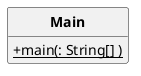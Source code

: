 @startuml

'UML GENER PAR CODE :)

skinparam style strictuml
skinparam classAttributeIconSize 0
skinparam classFontStyle Bold
hide empty members

class Main{
+{static}main(: String[] )

}
@enduml
